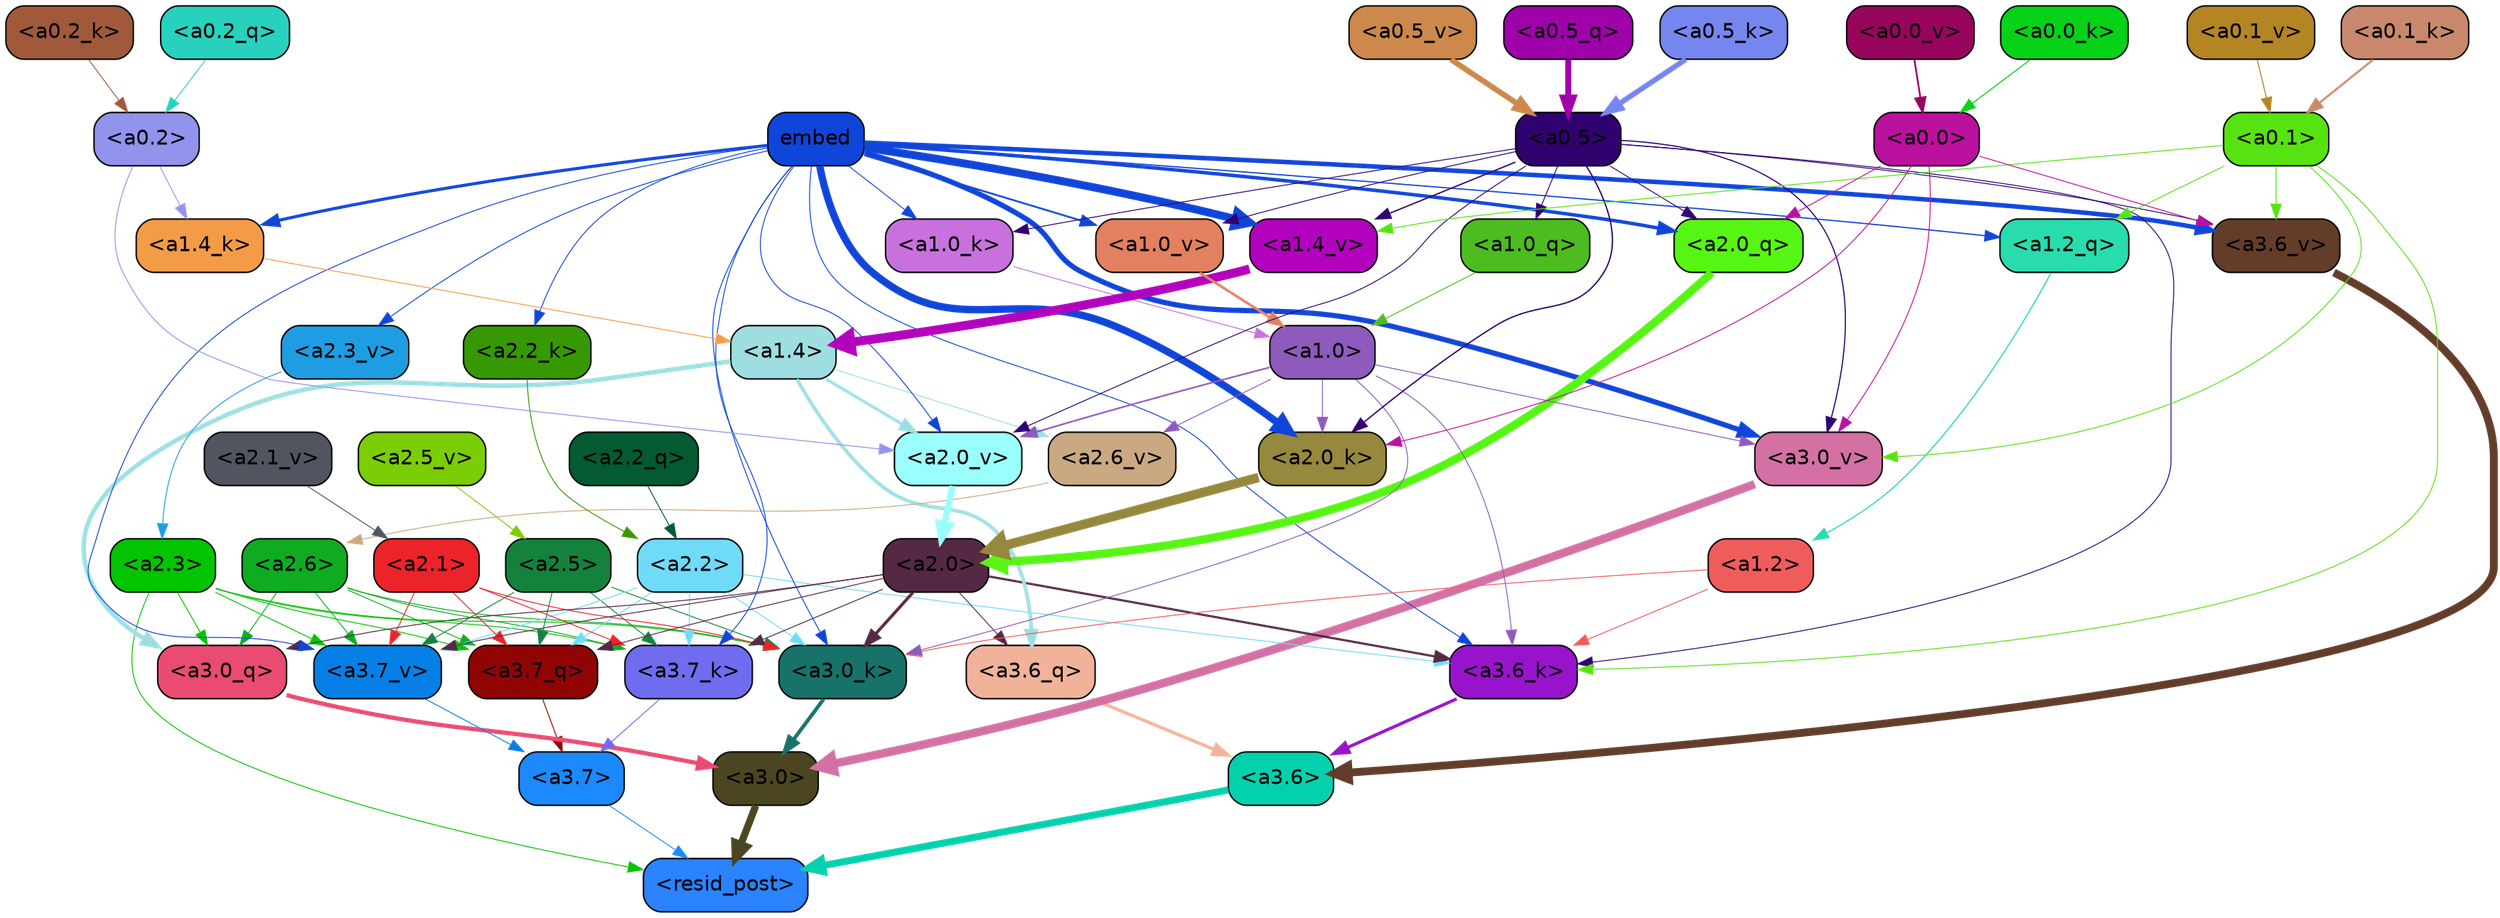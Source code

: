 strict digraph "" {
	graph [bgcolor=transparent,
		layout=dot,
		overlap=false,
		splines=true
	];
	"<a3.7>"	[color=black,
		fillcolor="#1c89fc",
		fontname=Helvetica,
		shape=box,
		style="filled, rounded"];
	"<resid_post>"	[color=black,
		fillcolor="#2b83fe",
		fontname=Helvetica,
		shape=box,
		style="filled, rounded"];
	"<a3.7>" -> "<resid_post>"	[color="#1c89fc",
		penwidth=0.6];
	"<a3.6>"	[color=black,
		fillcolor="#03d1ae",
		fontname=Helvetica,
		shape=box,
		style="filled, rounded"];
	"<a3.6>" -> "<resid_post>"	[color="#03d1ae",
		penwidth=4.7534414529800415];
	"<a3.0>"	[color=black,
		fillcolor="#4b4522",
		fontname=Helvetica,
		shape=box,
		style="filled, rounded"];
	"<a3.0>" -> "<resid_post>"	[color="#4b4522",
		penwidth=4.898576855659485];
	"<a2.3>"	[color=black,
		fillcolor="#03c400",
		fontname=Helvetica,
		shape=box,
		style="filled, rounded"];
	"<a2.3>" -> "<resid_post>"	[color="#03c400",
		penwidth=0.6];
	"<a3.7_q>"	[color=black,
		fillcolor="#900404",
		fontname=Helvetica,
		shape=box,
		style="filled, rounded"];
	"<a2.3>" -> "<a3.7_q>"	[color="#03c400",
		penwidth=0.6];
	"<a3.0_q>"	[color=black,
		fillcolor="#e94b71",
		fontname=Helvetica,
		shape=box,
		style="filled, rounded"];
	"<a2.3>" -> "<a3.0_q>"	[color="#03c400",
		penwidth=0.6];
	"<a3.7_k>"	[color=black,
		fillcolor="#6f6cf0",
		fontname=Helvetica,
		shape=box,
		style="filled, rounded"];
	"<a2.3>" -> "<a3.7_k>"	[color="#03c400",
		penwidth=0.6];
	"<a3.0_k>"	[color=black,
		fillcolor="#17726a",
		fontname=Helvetica,
		shape=box,
		style="filled, rounded"];
	"<a2.3>" -> "<a3.0_k>"	[color="#03c400",
		penwidth=0.6];
	"<a3.7_v>"	[color=black,
		fillcolor="#067fe6",
		fontname=Helvetica,
		shape=box,
		style="filled, rounded"];
	"<a2.3>" -> "<a3.7_v>"	[color="#03c400",
		penwidth=0.6];
	"<a3.7_q>" -> "<a3.7>"	[color="#900404",
		penwidth=0.6];
	"<a3.6_q>"	[color=black,
		fillcolor="#f1b29a",
		fontname=Helvetica,
		shape=box,
		style="filled, rounded"];
	"<a3.6_q>" -> "<a3.6>"	[color="#f1b29a",
		penwidth=2.160832464694977];
	"<a3.0_q>" -> "<a3.0>"	[color="#e94b71",
		penwidth=2.870753765106201];
	"<a3.7_k>" -> "<a3.7>"	[color="#6f6cf0",
		penwidth=0.6];
	"<a3.6_k>"	[color=black,
		fillcolor="#9813cc",
		fontname=Helvetica,
		shape=box,
		style="filled, rounded"];
	"<a3.6_k>" -> "<a3.6>"	[color="#9813cc",
		penwidth=2.13908451795578];
	"<a3.0_k>" -> "<a3.0>"	[color="#17726a",
		penwidth=2.520303964614868];
	"<a3.7_v>" -> "<a3.7>"	[color="#067fe6",
		penwidth=0.6];
	"<a3.6_v>"	[color=black,
		fillcolor="#633d29",
		fontname=Helvetica,
		shape=box,
		style="filled, rounded"];
	"<a3.6_v>" -> "<a3.6>"	[color="#633d29",
		penwidth=5.297133803367615];
	"<a3.0_v>"	[color=black,
		fillcolor="#d471a4",
		fontname=Helvetica,
		shape=box,
		style="filled, rounded"];
	"<a3.0_v>" -> "<a3.0>"	[color="#d471a4",
		penwidth=5.680712580680847];
	"<a2.6>"	[color=black,
		fillcolor="#0fac22",
		fontname=Helvetica,
		shape=box,
		style="filled, rounded"];
	"<a2.6>" -> "<a3.7_q>"	[color="#0fac22",
		penwidth=0.6];
	"<a2.6>" -> "<a3.0_q>"	[color="#0fac22",
		penwidth=0.6];
	"<a2.6>" -> "<a3.7_k>"	[color="#0fac22",
		penwidth=0.6];
	"<a2.6>" -> "<a3.0_k>"	[color="#0fac22",
		penwidth=0.6];
	"<a2.6>" -> "<a3.7_v>"	[color="#0fac22",
		penwidth=0.6];
	"<a2.5>"	[color=black,
		fillcolor="#14823d",
		fontname=Helvetica,
		shape=box,
		style="filled, rounded"];
	"<a2.5>" -> "<a3.7_q>"	[color="#14823d",
		penwidth=0.6];
	"<a2.5>" -> "<a3.7_k>"	[color="#14823d",
		penwidth=0.6];
	"<a2.5>" -> "<a3.0_k>"	[color="#14823d",
		penwidth=0.6];
	"<a2.5>" -> "<a3.7_v>"	[color="#14823d",
		penwidth=0.6];
	"<a2.2>"	[color=black,
		fillcolor="#70daf9",
		fontname=Helvetica,
		shape=box,
		style="filled, rounded"];
	"<a2.2>" -> "<a3.7_q>"	[color="#70daf9",
		penwidth=0.6];
	"<a2.2>" -> "<a3.7_k>"	[color="#70daf9",
		penwidth=0.6];
	"<a2.2>" -> "<a3.6_k>"	[color="#70daf9",
		penwidth=0.6];
	"<a2.2>" -> "<a3.0_k>"	[color="#70daf9",
		penwidth=0.6];
	"<a2.2>" -> "<a3.7_v>"	[color="#70daf9",
		penwidth=0.6];
	"<a2.1>"	[color=black,
		fillcolor="#ed232a",
		fontname=Helvetica,
		shape=box,
		style="filled, rounded"];
	"<a2.1>" -> "<a3.7_q>"	[color="#ed232a",
		penwidth=0.6];
	"<a2.1>" -> "<a3.7_k>"	[color="#ed232a",
		penwidth=0.6];
	"<a2.1>" -> "<a3.0_k>"	[color="#ed232a",
		penwidth=0.6];
	"<a2.1>" -> "<a3.7_v>"	[color="#ed232a",
		penwidth=0.6];
	"<a2.0>"	[color=black,
		fillcolor="#552944",
		fontname=Helvetica,
		shape=box,
		style="filled, rounded"];
	"<a2.0>" -> "<a3.7_q>"	[color="#552944",
		penwidth=0.6];
	"<a2.0>" -> "<a3.6_q>"	[color="#552944",
		penwidth=0.6];
	"<a2.0>" -> "<a3.0_q>"	[color="#552944",
		penwidth=0.6];
	"<a2.0>" -> "<a3.7_k>"	[color="#552944",
		penwidth=0.6];
	"<a2.0>" -> "<a3.6_k>"	[color="#552944",
		penwidth=1.4807794839143753];
	"<a2.0>" -> "<a3.0_k>"	[color="#552944",
		penwidth=2.095262974500656];
	"<a2.0>" -> "<a3.7_v>"	[color="#552944",
		penwidth=0.6];
	"<a1.4>"	[color=black,
		fillcolor="#9edee1",
		fontname=Helvetica,
		shape=box,
		style="filled, rounded"];
	"<a1.4>" -> "<a3.6_q>"	[color="#9edee1",
		penwidth=2.425799250602722];
	"<a1.4>" -> "<a3.0_q>"	[color="#9edee1",
		penwidth=3.0341034531593323];
	"<a2.6_v>"	[color=black,
		fillcolor="#caa982",
		fontname=Helvetica,
		shape=box,
		style="filled, rounded"];
	"<a1.4>" -> "<a2.6_v>"	[color="#9edee1",
		penwidth=0.6];
	"<a2.0_v>"	[color=black,
		fillcolor="#9afffc",
		fontname=Helvetica,
		shape=box,
		style="filled, rounded"];
	"<a1.4>" -> "<a2.0_v>"	[color="#9edee1",
		penwidth=2.007302835583687];
	embed	[color=black,
		fillcolor="#1045d9",
		fontname=Helvetica,
		shape=box,
		style="filled, rounded"];
	embed -> "<a3.7_k>"	[color="#1045d9",
		penwidth=0.6];
	embed -> "<a3.6_k>"	[color="#1045d9",
		penwidth=0.6];
	embed -> "<a3.0_k>"	[color="#1045d9",
		penwidth=0.6];
	embed -> "<a3.7_v>"	[color="#1045d9",
		penwidth=0.6];
	embed -> "<a3.6_v>"	[color="#1045d9",
		penwidth=3.067279100418091];
	embed -> "<a3.0_v>"	[color="#1045d9",
		penwidth=3.5202720761299133];
	"<a2.0_q>"	[color=black,
		fillcolor="#56f514",
		fontname=Helvetica,
		shape=box,
		style="filled, rounded"];
	embed -> "<a2.0_q>"	[color="#1045d9",
		penwidth=2.339468687772751];
	"<a2.2_k>"	[color=black,
		fillcolor="#369904",
		fontname=Helvetica,
		shape=box,
		style="filled, rounded"];
	embed -> "<a2.2_k>"	[color="#1045d9",
		penwidth=0.6];
	"<a2.0_k>"	[color=black,
		fillcolor="#96883c",
		fontname=Helvetica,
		shape=box,
		style="filled, rounded"];
	embed -> "<a2.0_k>"	[color="#1045d9",
		penwidth=4.9759310483932495];
	"<a2.3_v>"	[color=black,
		fillcolor="#1f9de2",
		fontname=Helvetica,
		shape=box,
		style="filled, rounded"];
	embed -> "<a2.3_v>"	[color="#1045d9",
		penwidth=0.6];
	embed -> "<a2.0_v>"	[color="#1045d9",
		penwidth=0.6];
	"<a1.2_q>"	[color=black,
		fillcolor="#28dcae",
		fontname=Helvetica,
		shape=box,
		style="filled, rounded"];
	embed -> "<a1.2_q>"	[color="#1045d9",
		penwidth=0.8262195587158203];
	"<a1.4_k>"	[color=black,
		fillcolor="#f49b48",
		fontname=Helvetica,
		shape=box,
		style="filled, rounded"];
	embed -> "<a1.4_k>"	[color="#1045d9",
		penwidth=2.0715588331222534];
	"<a1.0_k>"	[color=black,
		fillcolor="#c871de",
		fontname=Helvetica,
		shape=box,
		style="filled, rounded"];
	embed -> "<a1.0_k>"	[color="#1045d9",
		penwidth=0.6];
	"<a1.4_v>"	[color=black,
		fillcolor="#b302bd",
		fontname=Helvetica,
		shape=box,
		style="filled, rounded"];
	embed -> "<a1.4_v>"	[color="#1045d9",
		penwidth=5.3763720989227295];
	"<a1.0_v>"	[color=black,
		fillcolor="#e38060",
		fontname=Helvetica,
		shape=box,
		style="filled, rounded"];
	embed -> "<a1.0_v>"	[color="#1045d9",
		penwidth=1.232791244983673];
	"<a1.2>"	[color=black,
		fillcolor="#ef5c5c",
		fontname=Helvetica,
		shape=box,
		style="filled, rounded"];
	"<a1.2>" -> "<a3.6_k>"	[color="#ef5c5c",
		penwidth=0.6];
	"<a1.2>" -> "<a3.0_k>"	[color="#ef5c5c",
		penwidth=0.6];
	"<a1.0>"	[color=black,
		fillcolor="#8e5abb",
		fontname=Helvetica,
		shape=box,
		style="filled, rounded"];
	"<a1.0>" -> "<a3.6_k>"	[color="#8e5abb",
		penwidth=0.6];
	"<a1.0>" -> "<a3.0_k>"	[color="#8e5abb",
		penwidth=0.6];
	"<a1.0>" -> "<a3.0_v>"	[color="#8e5abb",
		penwidth=0.6];
	"<a1.0>" -> "<a2.0_k>"	[color="#8e5abb",
		penwidth=0.6];
	"<a1.0>" -> "<a2.6_v>"	[color="#8e5abb",
		penwidth=0.6];
	"<a1.0>" -> "<a2.0_v>"	[color="#8e5abb",
		penwidth=1.0943371653556824];
	"<a0.5>"	[color=black,
		fillcolor="#300270",
		fontname=Helvetica,
		shape=box,
		style="filled, rounded"];
	"<a0.5>" -> "<a3.6_k>"	[color="#300270",
		penwidth=0.6];
	"<a0.5>" -> "<a3.6_v>"	[color="#300270",
		penwidth=0.6];
	"<a0.5>" -> "<a3.0_v>"	[color="#300270",
		penwidth=0.764040544629097];
	"<a0.5>" -> "<a2.0_q>"	[color="#300270",
		penwidth=0.6];
	"<a0.5>" -> "<a2.0_k>"	[color="#300270",
		penwidth=0.8956001400947571];
	"<a0.5>" -> "<a2.0_v>"	[color="#300270",
		penwidth=0.6];
	"<a1.0_q>"	[color=black,
		fillcolor="#4cbc21",
		fontname=Helvetica,
		shape=box,
		style="filled, rounded"];
	"<a0.5>" -> "<a1.0_q>"	[color="#300270",
		penwidth=0.6];
	"<a0.5>" -> "<a1.0_k>"	[color="#300270",
		penwidth=0.6];
	"<a0.5>" -> "<a1.4_v>"	[color="#300270",
		penwidth=0.8774083852767944];
	"<a0.5>" -> "<a1.0_v>"	[color="#300270",
		penwidth=0.6];
	"<a0.1>"	[color=black,
		fillcolor="#57e311",
		fontname=Helvetica,
		shape=box,
		style="filled, rounded"];
	"<a0.1>" -> "<a3.6_k>"	[color="#57e311",
		penwidth=0.6];
	"<a0.1>" -> "<a3.6_v>"	[color="#57e311",
		penwidth=0.6];
	"<a0.1>" -> "<a3.0_v>"	[color="#57e311",
		penwidth=0.6];
	"<a0.1>" -> "<a1.2_q>"	[color="#57e311",
		penwidth=0.6];
	"<a0.1>" -> "<a1.4_v>"	[color="#57e311",
		penwidth=0.6];
	"<a0.0>"	[color=black,
		fillcolor="#bc109f",
		fontname=Helvetica,
		shape=box,
		style="filled, rounded"];
	"<a0.0>" -> "<a3.6_v>"	[color="#bc109f",
		penwidth=0.6];
	"<a0.0>" -> "<a3.0_v>"	[color="#bc109f",
		penwidth=0.6];
	"<a0.0>" -> "<a2.0_q>"	[color="#bc109f",
		penwidth=0.6];
	"<a0.0>" -> "<a2.0_k>"	[color="#bc109f",
		penwidth=0.6];
	"<a2.2_q>"	[color=black,
		fillcolor="#035a33",
		fontname=Helvetica,
		shape=box,
		style="filled, rounded"];
	"<a2.2_q>" -> "<a2.2>"	[color="#035a33",
		penwidth=0.6];
	"<a2.0_q>" -> "<a2.0>"	[color="#56f514",
		penwidth=5.606565475463867];
	"<a2.2_k>" -> "<a2.2>"	[color="#369904",
		penwidth=0.6];
	"<a2.0_k>" -> "<a2.0>"	[color="#96883c",
		penwidth=6.344284534454346];
	"<a2.6_v>" -> "<a2.6>"	[color="#caa982",
		penwidth=0.6];
	"<a2.5_v>"	[color=black,
		fillcolor="#7bcd06",
		fontname=Helvetica,
		shape=box,
		style="filled, rounded"];
	"<a2.5_v>" -> "<a2.5>"	[color="#7bcd06",
		penwidth=0.6];
	"<a2.3_v>" -> "<a2.3>"	[color="#1f9de2",
		penwidth=0.6];
	"<a2.1_v>"	[color=black,
		fillcolor="#505560",
		fontname=Helvetica,
		shape=box,
		style="filled, rounded"];
	"<a2.1_v>" -> "<a2.1>"	[color="#505560",
		penwidth=0.6];
	"<a2.0_v>" -> "<a2.0>"	[color="#9afffc",
		penwidth=4.422677040100098];
	"<a0.2>"	[color=black,
		fillcolor="#9293ed",
		fontname=Helvetica,
		shape=box,
		style="filled, rounded"];
	"<a0.2>" -> "<a2.0_v>"	[color="#9293ed",
		penwidth=0.6];
	"<a0.2>" -> "<a1.4_k>"	[color="#9293ed",
		penwidth=0.6];
	"<a1.2_q>" -> "<a1.2>"	[color="#28dcae",
		penwidth=0.7570515871047974];
	"<a1.0_q>" -> "<a1.0>"	[color="#4cbc21",
		penwidth=0.6];
	"<a1.4_k>" -> "<a1.4>"	[color="#f49b48",
		penwidth=0.6];
	"<a1.0_k>" -> "<a1.0>"	[color="#c871de",
		penwidth=0.6];
	"<a1.4_v>" -> "<a1.4>"	[color="#b302bd",
		penwidth=6.0194467306137085];
	"<a1.0_v>" -> "<a1.0>"	[color="#e38060",
		penwidth=1.738280937075615];
	"<a0.5_q>"	[color=black,
		fillcolor="#9f01ab",
		fontname=Helvetica,
		shape=box,
		style="filled, rounded"];
	"<a0.5_q>" -> "<a0.5>"	[color="#9f01ab",
		penwidth=4.023846536874771];
	"<a0.2_q>"	[color=black,
		fillcolor="#28d1be",
		fontname=Helvetica,
		shape=box,
		style="filled, rounded"];
	"<a0.2_q>" -> "<a0.2>"	[color="#28d1be",
		penwidth=0.6];
	"<a0.5_k>"	[color=black,
		fillcolor="#7686ef",
		fontname=Helvetica,
		shape=box,
		style="filled, rounded"];
	"<a0.5_k>" -> "<a0.5>"	[color="#7686ef",
		penwidth=3.607769437134266];
	"<a0.2_k>"	[color=black,
		fillcolor="#a0593b",
		fontname=Helvetica,
		shape=box,
		style="filled, rounded"];
	"<a0.2_k>" -> "<a0.2>"	[color="#a0593b",
		penwidth=0.6];
	"<a0.1_k>"	[color=black,
		fillcolor="#c9886c",
		fontname=Helvetica,
		shape=box,
		style="filled, rounded"];
	"<a0.1_k>" -> "<a0.1>"	[color="#c9886c",
		penwidth=1.4202113151550293];
	"<a0.0_k>"	[color=black,
		fillcolor="#06d217",
		fontname=Helvetica,
		shape=box,
		style="filled, rounded"];
	"<a0.0_k>" -> "<a0.0>"	[color="#06d217",
		penwidth=0.6857404708862305];
	"<a0.5_v>"	[color=black,
		fillcolor="#cd884b",
		fontname=Helvetica,
		shape=box,
		style="filled, rounded"];
	"<a0.5_v>" -> "<a0.5>"	[color="#cd884b",
		penwidth=3.7962711341679096];
	"<a0.1_v>"	[color=black,
		fillcolor="#b38523",
		fontname=Helvetica,
		shape=box,
		style="filled, rounded"];
	"<a0.1_v>" -> "<a0.1>"	[color="#b38523",
		penwidth=0.6802752017974854];
	"<a0.0_v>"	[color=black,
		fillcolor="#97055c",
		fontname=Helvetica,
		shape=box,
		style="filled, rounded"];
	"<a0.0_v>" -> "<a0.0>"	[color="#97055c",
		penwidth=1.1918113231658936];
}
